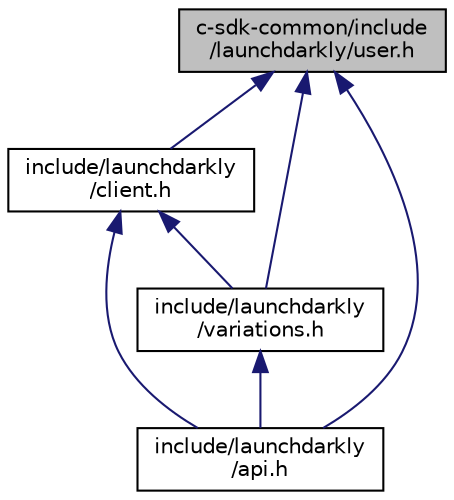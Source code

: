 digraph "c-sdk-common/include/launchdarkly/user.h"
{
 // LATEX_PDF_SIZE
  edge [fontname="Helvetica",fontsize="10",labelfontname="Helvetica",labelfontsize="10"];
  node [fontname="Helvetica",fontsize="10",shape=record];
  Node1 [label="c-sdk-common/include\l/launchdarkly/user.h",height=0.2,width=0.4,color="black", fillcolor="grey75", style="filled", fontcolor="black",tooltip="Public API Interface for User construction."];
  Node1 -> Node2 [dir="back",color="midnightblue",fontsize="10",style="solid",fontname="Helvetica"];
  Node2 [label="include/launchdarkly\l/client.h",height=0.2,width=0.4,color="black", fillcolor="white", style="filled",URL="$client_8h.html",tooltip="Public API for Client operations."];
  Node2 -> Node3 [dir="back",color="midnightblue",fontsize="10",style="solid",fontname="Helvetica"];
  Node3 [label="include/launchdarkly\l/api.h",height=0.2,width=0.4,color="black", fillcolor="white", style="filled",URL="$api_8h.html",tooltip="Public API. Include this for every public operation."];
  Node2 -> Node4 [dir="back",color="midnightblue",fontsize="10",style="solid",fontname="Helvetica"];
  Node4 [label="include/launchdarkly\l/variations.h",height=0.2,width=0.4,color="black", fillcolor="white", style="filled",URL="$variations_8h.html",tooltip="Public API for evaluation variations."];
  Node4 -> Node3 [dir="back",color="midnightblue",fontsize="10",style="solid",fontname="Helvetica"];
  Node1 -> Node3 [dir="back",color="midnightblue",fontsize="10",style="solid",fontname="Helvetica"];
  Node1 -> Node4 [dir="back",color="midnightblue",fontsize="10",style="solid",fontname="Helvetica"];
}
